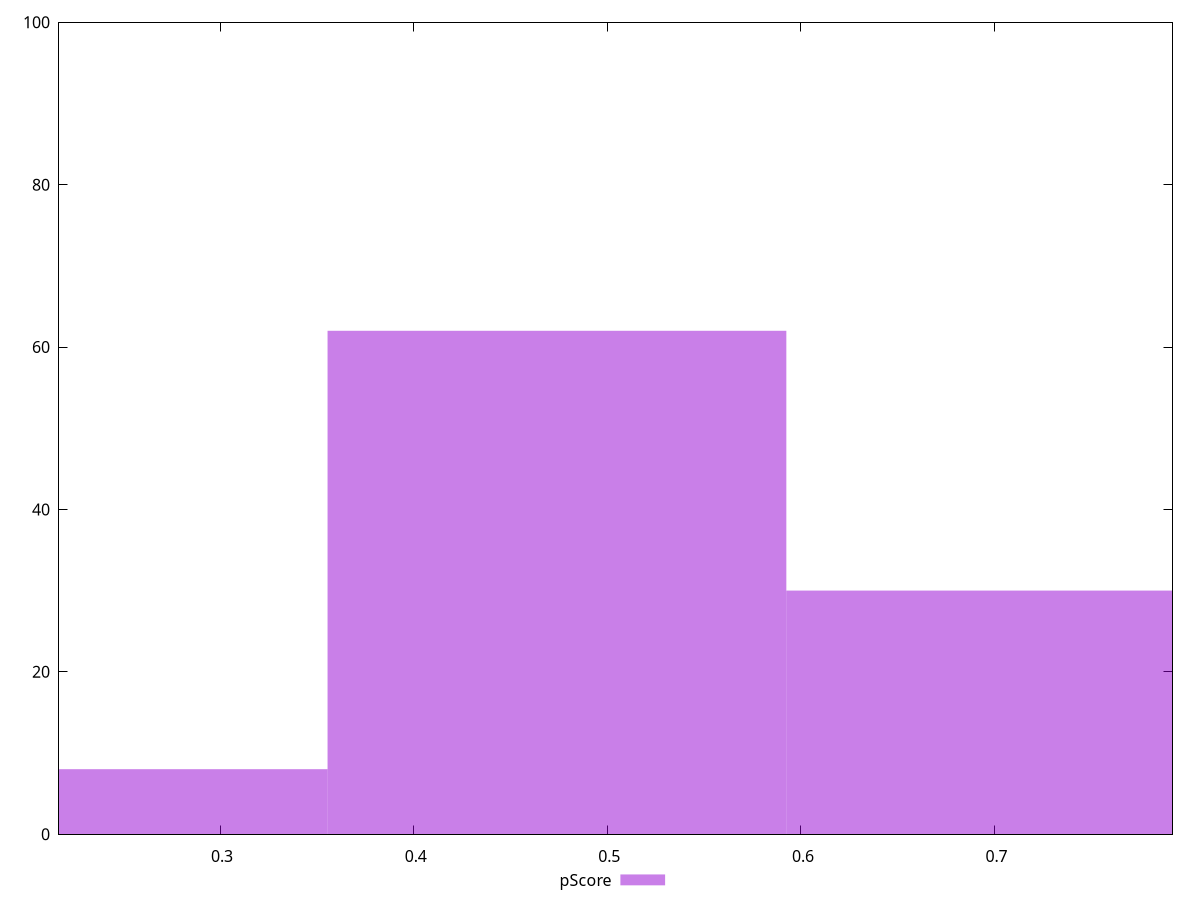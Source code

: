 reset

$pScore <<EOF
0.47398684327617696 62
0.23699342163808848 8
0.7109802649142655 30
EOF

set key outside below
set boxwidth 0.23699342163808848
set xrange [0.21677029179737078:0.7919604303983958]
set yrange [0:100]
set trange [0:100]
set style fill transparent solid 0.5 noborder
set terminal svg size 640, 490 enhanced background rgb 'white'
set output "reports/report_00028_2021-02-24T12-49-42.674Z/mainthread-work-breakdown/samples/astro/pScore/histogram.svg"

plot $pScore title "pScore" with boxes

reset
